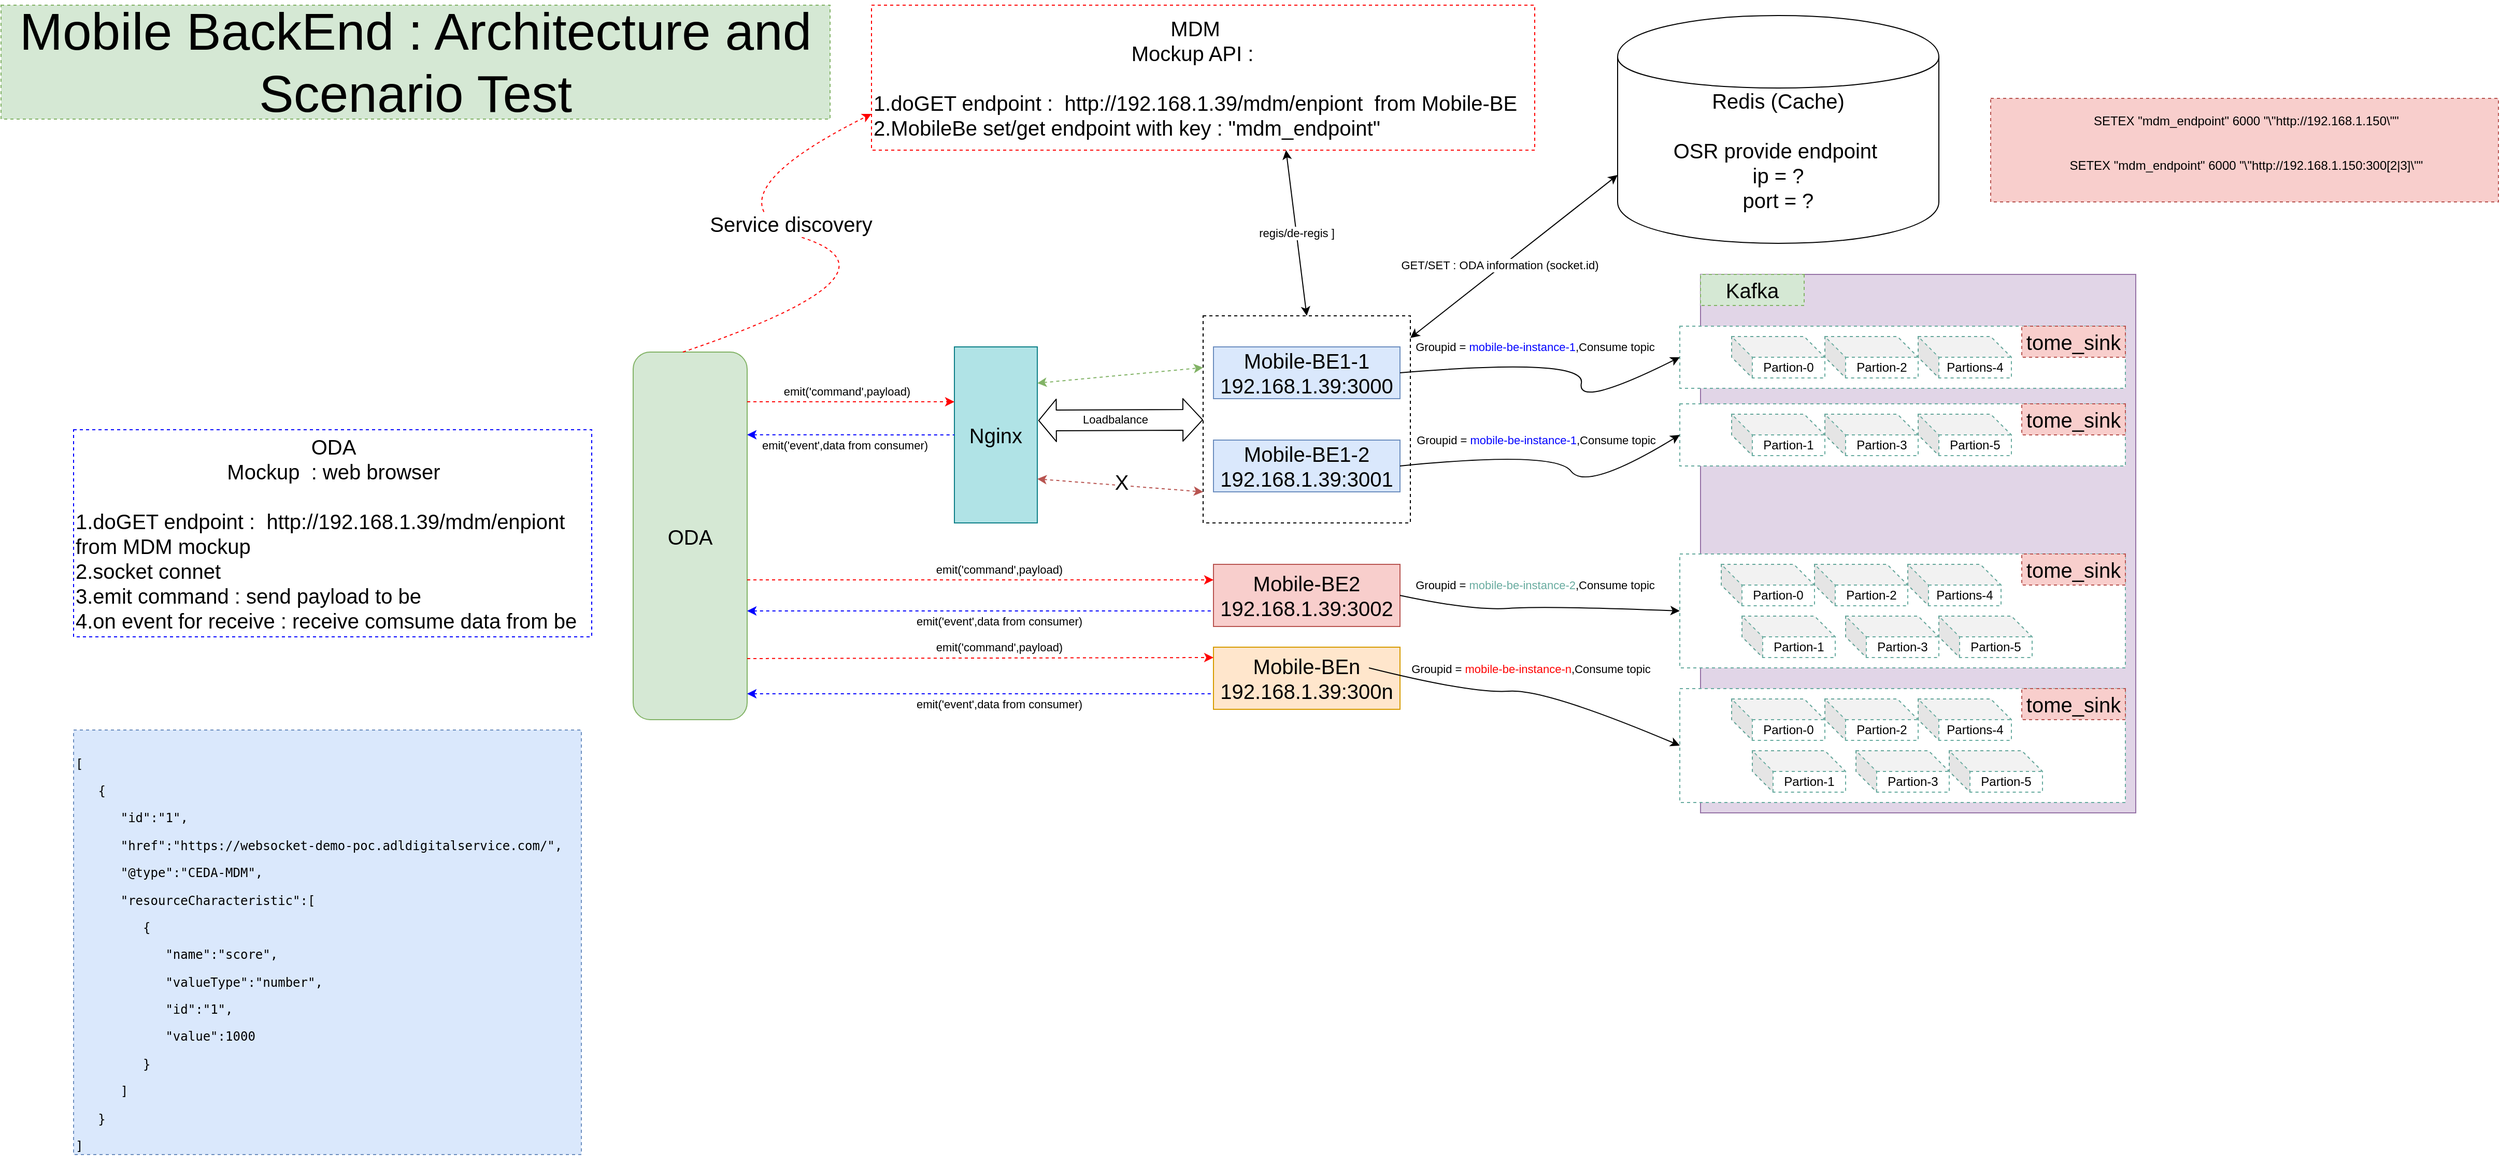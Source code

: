 <mxfile version="12.9.13" type="device"><diagram id="f9cICd6Nj4IJduiwM51x" name="Page-1"><mxGraphModel dx="2512" dy="814" grid="1" gridSize="10" guides="1" tooltips="1" connect="1" arrows="1" fold="1" page="1" pageScale="1" pageWidth="850" pageHeight="1100" math="0" shadow="0"><root><mxCell id="0"/><mxCell id="1" parent="0"/><mxCell id="GsWEXmvnLBFCEPjqeLr--7" value="" style="rounded=0;whiteSpace=wrap;html=1;fillColor=#e1d5e7;strokeColor=#9673a6;" parent="1" vertex="1"><mxGeometry x="800" y="280" width="420" height="520" as="geometry"/></mxCell><mxCell id="GsWEXmvnLBFCEPjqeLr--57" value="" style="rounded=0;whiteSpace=wrap;html=1;dashed=1;strokeColor=#67AB9F;" parent="1" vertex="1"><mxGeometry x="780" y="405" width="430" height="60" as="geometry"/></mxCell><mxCell id="GsWEXmvnLBFCEPjqeLr--56" value="" style="rounded=0;whiteSpace=wrap;html=1;dashed=1;strokeColor=#67AB9F;align=left;" parent="1" vertex="1"><mxGeometry x="780" y="330" width="430" height="60" as="geometry"/></mxCell><mxCell id="GsWEXmvnLBFCEPjqeLr--15" value="" style="rounded=0;whiteSpace=wrap;html=1;dashed=1;" parent="1" vertex="1"><mxGeometry x="320" y="320" width="200" height="200" as="geometry"/></mxCell><mxCell id="GsWEXmvnLBFCEPjqeLr--1" value="&lt;font style=&quot;font-size: 20px&quot;&gt;Mobile-BE1-1&lt;br&gt;192.168.1.39:3000&lt;/font&gt;" style="rounded=0;whiteSpace=wrap;html=1;fillColor=#dae8fc;strokeColor=#6c8ebf;" parent="1" vertex="1"><mxGeometry x="330" y="350" width="180" height="50" as="geometry"/></mxCell><mxCell id="GsWEXmvnLBFCEPjqeLr--2" value="&lt;font style=&quot;font-size: 20px&quot;&gt;Mobile-BE1-2&lt;br&gt;192.168.1.39:3001&lt;/font&gt;" style="rounded=0;whiteSpace=wrap;html=1;fillColor=#dae8fc;strokeColor=#6c8ebf;" parent="1" vertex="1"><mxGeometry x="330" y="440" width="180" height="50" as="geometry"/></mxCell><mxCell id="GsWEXmvnLBFCEPjqeLr--3" value="&lt;font style=&quot;font-size: 20px&quot;&gt;Mobile-BE2&lt;br&gt;192.168.1.39:3002&lt;/font&gt;" style="rounded=0;whiteSpace=wrap;html=1;fillColor=#f8cecc;strokeColor=#b85450;" parent="1" vertex="1"><mxGeometry x="330" y="560" width="180" height="60" as="geometry"/></mxCell><mxCell id="GsWEXmvnLBFCEPjqeLr--4" value="&lt;font style=&quot;font-size: 20px&quot;&gt;Mobile-BEn&lt;br&gt;192.168.1.39:300n&lt;/font&gt;" style="rounded=0;whiteSpace=wrap;html=1;fillColor=#ffe6cc;strokeColor=#d79b00;" parent="1" vertex="1"><mxGeometry x="330" y="640" width="180" height="60" as="geometry"/></mxCell><mxCell id="GsWEXmvnLBFCEPjqeLr--8" value="&lt;font style=&quot;font-size: 20px&quot;&gt;Redis (Cache)&lt;br&gt;&lt;br&gt;OSR provide endpoint&amp;nbsp;&lt;br&gt;ip = ?&lt;br&gt;port = ?&lt;br&gt;&lt;/font&gt;" style="shape=cylinder;whiteSpace=wrap;html=1;boundedLbl=1;backgroundOutline=1;" parent="1" vertex="1"><mxGeometry x="720" y="30" width="310" height="220" as="geometry"/></mxCell><mxCell id="GsWEXmvnLBFCEPjqeLr--9" value="&lt;font style=&quot;font-size: 20px&quot;&gt;Nginx&lt;/font&gt;" style="rounded=0;whiteSpace=wrap;html=1;fillColor=#b0e3e6;strokeColor=#0e8088;" parent="1" vertex="1"><mxGeometry x="80" y="350" width="80" height="170" as="geometry"/></mxCell><mxCell id="GsWEXmvnLBFCEPjqeLr--10" value="" style="curved=1;endArrow=classic;html=1;entryX=0;entryY=0.5;entryDx=0;entryDy=0;exitX=1;exitY=0.5;exitDx=0;exitDy=0;" parent="1" source="GsWEXmvnLBFCEPjqeLr--2" target="GsWEXmvnLBFCEPjqeLr--57" edge="1"><mxGeometry width="50" height="50" relative="1" as="geometry"><mxPoint x="480" y="380" as="sourcePoint"/><mxPoint x="530" y="330" as="targetPoint"/><Array as="points"><mxPoint x="660" y="450"/><mxPoint x="690" y="490"/></Array></mxGeometry></mxCell><mxCell id="GsWEXmvnLBFCEPjqeLr--28" value="Groupid = &lt;font color=&quot;#0000ff&quot;&gt;mobile-be-instance-1&lt;/font&gt;,Consume topic" style="edgeLabel;html=1;align=center;verticalAlign=middle;resizable=0;points=[];" parent="GsWEXmvnLBFCEPjqeLr--10" vertex="1" connectable="0"><mxGeometry x="-0.338" y="-7" relative="1" as="geometry"><mxPoint x="28.8" y="-21.92" as="offset"/></mxGeometry></mxCell><mxCell id="GsWEXmvnLBFCEPjqeLr--14" value="GET/SET : ODA information (socket.id)" style="endArrow=classic;startArrow=classic;html=1;exitX=0;exitY=0.7;exitDx=0;exitDy=0;" parent="1" source="GsWEXmvnLBFCEPjqeLr--8" target="GsWEXmvnLBFCEPjqeLr--15" edge="1"><mxGeometry x="0.119" y="-2" width="50" height="50" relative="1" as="geometry"><mxPoint x="410" y="240" as="sourcePoint"/><mxPoint x="460" y="190" as="targetPoint"/><mxPoint x="-1" as="offset"/></mxGeometry></mxCell><mxCell id="GsWEXmvnLBFCEPjqeLr--16" value="" style="shape=flexArrow;endArrow=classic;startArrow=classic;html=1;width=20;startSize=5.32;exitX=1.011;exitY=0.418;exitDx=0;exitDy=0;exitPerimeter=0;" parent="1" source="GsWEXmvnLBFCEPjqeLr--9" target="GsWEXmvnLBFCEPjqeLr--15" edge="1"><mxGeometry width="50" height="50" relative="1" as="geometry"><mxPoint x="160" y="434" as="sourcePoint"/><mxPoint x="322" y="434" as="targetPoint"/></mxGeometry></mxCell><mxCell id="GsWEXmvnLBFCEPjqeLr--17" value="Loadbalance" style="edgeLabel;html=1;align=center;verticalAlign=middle;resizable=0;points=[];rotation=0;" parent="GsWEXmvnLBFCEPjqeLr--16" vertex="1" connectable="0"><mxGeometry x="0.463" relative="1" as="geometry"><mxPoint x="-42.84" y="-0.59" as="offset"/></mxGeometry></mxCell><mxCell id="GsWEXmvnLBFCEPjqeLr--19" value="&lt;font style=&quot;font-size: 20px&quot;&gt;ODA&lt;/font&gt;" style="rounded=1;whiteSpace=wrap;html=1;fillColor=#d5e8d4;strokeColor=#82b366;" parent="1" vertex="1"><mxGeometry x="-230" y="355" width="110" height="355" as="geometry"/></mxCell><mxCell id="GsWEXmvnLBFCEPjqeLr--24" value="&lt;div style=&quot;text-align: center ; font-size: 20px&quot;&gt;&lt;font style=&quot;font-size: 20px&quot;&gt;MDM&lt;/font&gt;&lt;/div&gt;&lt;div style=&quot;text-align: center ; font-size: 20px&quot;&gt;&lt;span&gt;&lt;font style=&quot;font-size: 20px&quot;&gt;Mockup API :&amp;nbsp;&lt;/font&gt;&lt;/span&gt;&lt;/div&gt;&lt;font style=&quot;font-size: 20px&quot;&gt;&lt;br&gt;1.doGET endpoint :&amp;nbsp; http://192.168.1.39/mdm/enpiont&amp;nbsp; from Mobile-BE&lt;br&gt;2.MobileBe set/get endpoint with key : &quot;mdm_endpoint&quot;&lt;/font&gt;" style="rounded=0;whiteSpace=wrap;html=1;dashed=1;strokeColor=#FF0000;align=left;" parent="1" vertex="1"><mxGeometry y="20" width="640" height="140" as="geometry"/></mxCell><mxCell id="GsWEXmvnLBFCEPjqeLr--25" value="" style="curved=1;endArrow=classic;html=1;exitX=0.436;exitY=0;exitDx=0;exitDy=0;exitPerimeter=0;entryX=0;entryY=0.75;entryDx=0;entryDy=0;dashed=1;fillColor=#f8cecc;strokeColor=#FF0000;" parent="1" source="GsWEXmvnLBFCEPjqeLr--19" target="GsWEXmvnLBFCEPjqeLr--24" edge="1"><mxGeometry width="50" height="50" relative="1" as="geometry"><mxPoint x="-160" y="340" as="sourcePoint"/><mxPoint x="-110" y="290" as="targetPoint"/><Array as="points"><mxPoint x="40" y="280"/><mxPoint x="-170" y="210"/></Array></mxGeometry></mxCell><mxCell id="GsWEXmvnLBFCEPjqeLr--89" value="Service discovery" style="edgeLabel;html=1;align=center;verticalAlign=middle;resizable=0;points=[];fontSize=20;" parent="GsWEXmvnLBFCEPjqeLr--25" vertex="1" connectable="0"><mxGeometry x="0.121" y="-9" relative="1" as="geometry"><mxPoint as="offset"/></mxGeometry></mxCell><mxCell id="GsWEXmvnLBFCEPjqeLr--31" value="" style="endArrow=classic;startArrow=none;html=1;dashed=1;strokeColor=#FF0000;startFill=0;entryX=0;entryY=0.312;entryDx=0;entryDy=0;entryPerimeter=0;" parent="1" target="GsWEXmvnLBFCEPjqeLr--9" edge="1"><mxGeometry width="50" height="50" relative="1" as="geometry"><mxPoint x="-120" y="403" as="sourcePoint"/><mxPoint x="87" y="410" as="targetPoint"/></mxGeometry></mxCell><mxCell id="GsWEXmvnLBFCEPjqeLr--32" value="emit('command',payload)" style="edgeLabel;html=1;align=center;verticalAlign=middle;resizable=0;points=[];" parent="GsWEXmvnLBFCEPjqeLr--31" vertex="1" connectable="0"><mxGeometry x="0.194" y="-3" relative="1" as="geometry"><mxPoint x="-24" y="-13.01" as="offset"/></mxGeometry></mxCell><mxCell id="GsWEXmvnLBFCEPjqeLr--37" value="" style="endArrow=classic;startArrow=none;html=1;dashed=1;strokeColor=#FF0000;entryX=0;entryY=0.25;entryDx=0;entryDy=0;startFill=0;exitX=1;exitY=0.25;exitDx=0;exitDy=0;" parent="1" target="GsWEXmvnLBFCEPjqeLr--3" edge="1"><mxGeometry width="50" height="50" relative="1" as="geometry"><mxPoint x="-120" y="575" as="sourcePoint"/><mxPoint x="90.99" y="570" as="targetPoint"/></mxGeometry></mxCell><mxCell id="GsWEXmvnLBFCEPjqeLr--38" value="emit('command',payload)" style="edgeLabel;html=1;align=center;verticalAlign=middle;resizable=0;points=[];" parent="GsWEXmvnLBFCEPjqeLr--37" vertex="1" connectable="0"><mxGeometry x="0.194" y="-3" relative="1" as="geometry"><mxPoint x="-26.01" y="-13.39" as="offset"/></mxGeometry></mxCell><mxCell id="GsWEXmvnLBFCEPjqeLr--39" value="" style="endArrow=classic;startArrow=none;html=1;dashed=1;strokeColor=#FF0000;startFill=0;" parent="1" edge="1"><mxGeometry width="50" height="50" relative="1" as="geometry"><mxPoint x="-120" y="650.98" as="sourcePoint"/><mxPoint x="330" y="650" as="targetPoint"/></mxGeometry></mxCell><mxCell id="GsWEXmvnLBFCEPjqeLr--40" value="emit('command',payload)" style="edgeLabel;html=1;align=center;verticalAlign=middle;resizable=0;points=[];" parent="GsWEXmvnLBFCEPjqeLr--39" vertex="1" connectable="0"><mxGeometry x="0.194" y="-3" relative="1" as="geometry"><mxPoint x="-26.01" y="-13.39" as="offset"/></mxGeometry></mxCell><mxCell id="GsWEXmvnLBFCEPjqeLr--41" value="" style="endArrow=none;startArrow=classic;html=1;dashed=1;strokeColor=#0000FF;entryX=0;entryY=0.75;entryDx=0;entryDy=0;startFill=1;endFill=0;exitX=1;exitY=0.75;exitDx=0;exitDy=0;" parent="1" target="GsWEXmvnLBFCEPjqeLr--4" edge="1"><mxGeometry width="50" height="50" relative="1" as="geometry"><mxPoint x="-120" y="685" as="sourcePoint"/><mxPoint x="360" y="670" as="targetPoint"/></mxGeometry></mxCell><mxCell id="GsWEXmvnLBFCEPjqeLr--42" value="emit('event',data from consumer)" style="edgeLabel;html=1;align=center;verticalAlign=middle;resizable=0;points=[];" parent="GsWEXmvnLBFCEPjqeLr--41" vertex="1" connectable="0"><mxGeometry x="0.194" y="-3" relative="1" as="geometry"><mxPoint x="-26.01" y="6.61" as="offset"/></mxGeometry></mxCell><mxCell id="GsWEXmvnLBFCEPjqeLr--43" value="" style="endArrow=none;startArrow=classic;html=1;dashed=1;strokeColor=#0000FF;entryX=0;entryY=0.75;entryDx=0;entryDy=0;startFill=1;endFill=0;exitX=1;exitY=0.75;exitDx=0;exitDy=0;" parent="1" target="GsWEXmvnLBFCEPjqeLr--3" edge="1"><mxGeometry width="50" height="50" relative="1" as="geometry"><mxPoint x="-120" y="605" as="sourcePoint"/><mxPoint x="360" y="590" as="targetPoint"/></mxGeometry></mxCell><mxCell id="GsWEXmvnLBFCEPjqeLr--44" value="emit('event',data from consumer)" style="edgeLabel;html=1;align=center;verticalAlign=middle;resizable=0;points=[];" parent="GsWEXmvnLBFCEPjqeLr--43" vertex="1" connectable="0"><mxGeometry x="0.194" y="-3" relative="1" as="geometry"><mxPoint x="-26.01" y="6.61" as="offset"/></mxGeometry></mxCell><mxCell id="GsWEXmvnLBFCEPjqeLr--45" value="" style="endArrow=none;startArrow=classic;html=1;dashed=1;strokeColor=#0000FF;startFill=1;endFill=0;exitX=1;exitY=0.225;exitDx=0;exitDy=0;exitPerimeter=0;" parent="1" source="GsWEXmvnLBFCEPjqeLr--19" target="GsWEXmvnLBFCEPjqeLr--9" edge="1"><mxGeometry width="50" height="50" relative="1" as="geometry"><mxPoint x="-90" y="475.48" as="sourcePoint"/><mxPoint x="70" y="470" as="targetPoint"/></mxGeometry></mxCell><mxCell id="GsWEXmvnLBFCEPjqeLr--46" value="emit('event',data from consumer)" style="edgeLabel;html=1;align=center;verticalAlign=middle;resizable=0;points=[];" parent="GsWEXmvnLBFCEPjqeLr--45" vertex="1" connectable="0"><mxGeometry x="0.194" y="-3" relative="1" as="geometry"><mxPoint x="-26.01" y="6.61" as="offset"/></mxGeometry></mxCell><mxCell id="GsWEXmvnLBFCEPjqeLr--49" value="Partion-0" style="shape=cube;whiteSpace=wrap;html=1;boundedLbl=1;backgroundOutline=1;darkOpacity=0.05;darkOpacity2=0.1;dashed=1;strokeColor=#67AB9F;" parent="1" vertex="1"><mxGeometry x="830" y="340" width="90" height="40" as="geometry"/></mxCell><mxCell id="GsWEXmvnLBFCEPjqeLr--50" value="Partion-2" style="shape=cube;whiteSpace=wrap;html=1;boundedLbl=1;backgroundOutline=1;darkOpacity=0.05;darkOpacity2=0.1;dashed=1;strokeColor=#67AB9F;" parent="1" vertex="1"><mxGeometry x="920" y="340" width="90" height="40" as="geometry"/></mxCell><mxCell id="GsWEXmvnLBFCEPjqeLr--51" value="Partions-4" style="shape=cube;whiteSpace=wrap;html=1;boundedLbl=1;backgroundOutline=1;darkOpacity=0.05;darkOpacity2=0.1;dashed=1;strokeColor=#67AB9F;" parent="1" vertex="1"><mxGeometry x="1010" y="340" width="90" height="40" as="geometry"/></mxCell><mxCell id="GsWEXmvnLBFCEPjqeLr--53" value="Partion-1" style="shape=cube;whiteSpace=wrap;html=1;boundedLbl=1;backgroundOutline=1;darkOpacity=0.05;darkOpacity2=0.1;dashed=1;strokeColor=#67AB9F;" parent="1" vertex="1"><mxGeometry x="830" y="415" width="90" height="40" as="geometry"/></mxCell><mxCell id="GsWEXmvnLBFCEPjqeLr--54" value="Partion-3" style="shape=cube;whiteSpace=wrap;html=1;boundedLbl=1;backgroundOutline=1;darkOpacity=0.05;darkOpacity2=0.1;dashed=1;strokeColor=#67AB9F;" parent="1" vertex="1"><mxGeometry x="920" y="415" width="90" height="40" as="geometry"/></mxCell><mxCell id="GsWEXmvnLBFCEPjqeLr--55" value="Partion-5" style="shape=cube;whiteSpace=wrap;html=1;boundedLbl=1;backgroundOutline=1;darkOpacity=0.05;darkOpacity2=0.1;dashed=1;strokeColor=#67AB9F;" parent="1" vertex="1"><mxGeometry x="1010" y="415" width="90" height="40" as="geometry"/></mxCell><mxCell id="GsWEXmvnLBFCEPjqeLr--58" value="" style="rounded=0;whiteSpace=wrap;html=1;dashed=1;strokeColor=#67AB9F;" parent="1" vertex="1"><mxGeometry x="780" y="550" width="430" height="110" as="geometry"/></mxCell><mxCell id="GsWEXmvnLBFCEPjqeLr--59" value="Partion-0" style="shape=cube;whiteSpace=wrap;html=1;boundedLbl=1;backgroundOutline=1;darkOpacity=0.05;darkOpacity2=0.1;dashed=1;strokeColor=#67AB9F;" parent="1" vertex="1"><mxGeometry x="820" y="560" width="90" height="40" as="geometry"/></mxCell><mxCell id="GsWEXmvnLBFCEPjqeLr--60" value="Partion-2" style="shape=cube;whiteSpace=wrap;html=1;boundedLbl=1;backgroundOutline=1;darkOpacity=0.05;darkOpacity2=0.1;dashed=1;strokeColor=#67AB9F;" parent="1" vertex="1"><mxGeometry x="910" y="560" width="90" height="40" as="geometry"/></mxCell><mxCell id="GsWEXmvnLBFCEPjqeLr--61" value="Partions-4" style="shape=cube;whiteSpace=wrap;html=1;boundedLbl=1;backgroundOutline=1;darkOpacity=0.05;darkOpacity2=0.1;dashed=1;strokeColor=#67AB9F;" parent="1" vertex="1"><mxGeometry x="1000" y="560" width="90" height="40" as="geometry"/></mxCell><mxCell id="GsWEXmvnLBFCEPjqeLr--62" value="Partion-1" style="shape=cube;whiteSpace=wrap;html=1;boundedLbl=1;backgroundOutline=1;darkOpacity=0.05;darkOpacity2=0.1;dashed=1;strokeColor=#67AB9F;" parent="1" vertex="1"><mxGeometry x="840" y="610" width="90" height="40" as="geometry"/></mxCell><mxCell id="GsWEXmvnLBFCEPjqeLr--63" value="Partion-3" style="shape=cube;whiteSpace=wrap;html=1;boundedLbl=1;backgroundOutline=1;darkOpacity=0.05;darkOpacity2=0.1;dashed=1;strokeColor=#67AB9F;" parent="1" vertex="1"><mxGeometry x="940" y="610" width="90" height="40" as="geometry"/></mxCell><mxCell id="GsWEXmvnLBFCEPjqeLr--64" value="Partion-5" style="shape=cube;whiteSpace=wrap;html=1;boundedLbl=1;backgroundOutline=1;darkOpacity=0.05;darkOpacity2=0.1;dashed=1;strokeColor=#67AB9F;" parent="1" vertex="1"><mxGeometry x="1030" y="610" width="90" height="40" as="geometry"/></mxCell><mxCell id="GsWEXmvnLBFCEPjqeLr--65" value="" style="curved=1;endArrow=classic;html=1;entryX=0;entryY=0.5;entryDx=0;entryDy=0;exitX=1;exitY=0.5;exitDx=0;exitDy=0;" parent="1" source="GsWEXmvnLBFCEPjqeLr--1" target="GsWEXmvnLBFCEPjqeLr--56" edge="1"><mxGeometry width="50" height="50" relative="1" as="geometry"><mxPoint x="520" y="380" as="sourcePoint"/><mxPoint x="780" y="345" as="targetPoint"/><Array as="points"><mxPoint x="690" y="360"/><mxPoint x="680" y="410"/></Array></mxGeometry></mxCell><mxCell id="GsWEXmvnLBFCEPjqeLr--66" value="Groupid = &lt;font color=&quot;#0000ff&quot;&gt;mobile-be-instance-1&lt;/font&gt;,Consume topic" style="edgeLabel;html=1;align=center;verticalAlign=middle;resizable=0;points=[];" parent="GsWEXmvnLBFCEPjqeLr--65" vertex="1" connectable="0"><mxGeometry x="-0.338" y="-7" relative="1" as="geometry"><mxPoint x="15.81" y="-22.51" as="offset"/></mxGeometry></mxCell><mxCell id="GsWEXmvnLBFCEPjqeLr--67" value="" style="curved=1;endArrow=classic;html=1;entryX=0;entryY=0.5;entryDx=0;entryDy=0;exitX=1;exitY=0.5;exitDx=0;exitDy=0;" parent="1" source="GsWEXmvnLBFCEPjqeLr--3" target="GsWEXmvnLBFCEPjqeLr--58" edge="1"><mxGeometry width="50" height="50" relative="1" as="geometry"><mxPoint x="480" y="580" as="sourcePoint"/><mxPoint x="740" y="545" as="targetPoint"/><Array as="points"><mxPoint x="580" y="605"/><mxPoint x="650" y="600"/></Array></mxGeometry></mxCell><mxCell id="GsWEXmvnLBFCEPjqeLr--68" value="Groupid = &lt;font color=&quot;#67ab9f&quot;&gt;mobile-be-instance-2&lt;/font&gt;,Consume topic" style="edgeLabel;html=1;align=center;verticalAlign=middle;resizable=0;points=[];" parent="GsWEXmvnLBFCEPjqeLr--67" vertex="1" connectable="0"><mxGeometry x="-0.338" y="-7" relative="1" as="geometry"><mxPoint x="41.14" y="-30.67" as="offset"/></mxGeometry></mxCell><mxCell id="GsWEXmvnLBFCEPjqeLr--69" value="" style="curved=1;endArrow=classic;html=1;entryX=0;entryY=0.5;entryDx=0;entryDy=0;exitX=1;exitY=0.75;exitDx=0;exitDy=0;" parent="1" target="GsWEXmvnLBFCEPjqeLr--71" edge="1"><mxGeometry width="50" height="50" relative="1" as="geometry"><mxPoint x="480" y="660" as="sourcePoint"/><mxPoint x="780" y="685" as="targetPoint"/><Array as="points"><mxPoint x="580" y="685"/><mxPoint x="650" y="680"/></Array></mxGeometry></mxCell><mxCell id="GsWEXmvnLBFCEPjqeLr--70" value="Groupid = &lt;font color=&quot;#ff0000&quot;&gt;mobile-be-instance-n&lt;/font&gt;,Consume topic" style="edgeLabel;html=1;align=center;verticalAlign=middle;resizable=0;points=[];" parent="GsWEXmvnLBFCEPjqeLr--69" vertex="1" connectable="0"><mxGeometry x="-0.338" y="-7" relative="1" as="geometry"><mxPoint x="54.68" y="-31.04" as="offset"/></mxGeometry></mxCell><mxCell id="GsWEXmvnLBFCEPjqeLr--71" value="" style="rounded=0;whiteSpace=wrap;html=1;dashed=1;strokeColor=#67AB9F;" parent="1" vertex="1"><mxGeometry x="780" y="680" width="430" height="110" as="geometry"/></mxCell><mxCell id="GsWEXmvnLBFCEPjqeLr--72" value="Partion-0" style="shape=cube;whiteSpace=wrap;html=1;boundedLbl=1;backgroundOutline=1;darkOpacity=0.05;darkOpacity2=0.1;dashed=1;strokeColor=#67AB9F;" parent="1" vertex="1"><mxGeometry x="830" y="690" width="90" height="40" as="geometry"/></mxCell><mxCell id="GsWEXmvnLBFCEPjqeLr--73" value="Partion-2" style="shape=cube;whiteSpace=wrap;html=1;boundedLbl=1;backgroundOutline=1;darkOpacity=0.05;darkOpacity2=0.1;dashed=1;strokeColor=#67AB9F;" parent="1" vertex="1"><mxGeometry x="920" y="690" width="90" height="40" as="geometry"/></mxCell><mxCell id="GsWEXmvnLBFCEPjqeLr--74" value="Partions-4" style="shape=cube;whiteSpace=wrap;html=1;boundedLbl=1;backgroundOutline=1;darkOpacity=0.05;darkOpacity2=0.1;dashed=1;strokeColor=#67AB9F;" parent="1" vertex="1"><mxGeometry x="1010" y="690" width="90" height="40" as="geometry"/></mxCell><mxCell id="GsWEXmvnLBFCEPjqeLr--75" value="Partion-1" style="shape=cube;whiteSpace=wrap;html=1;boundedLbl=1;backgroundOutline=1;darkOpacity=0.05;darkOpacity2=0.1;dashed=1;strokeColor=#67AB9F;" parent="1" vertex="1"><mxGeometry x="850" y="740" width="90" height="40" as="geometry"/></mxCell><mxCell id="GsWEXmvnLBFCEPjqeLr--76" value="Partion-3" style="shape=cube;whiteSpace=wrap;html=1;boundedLbl=1;backgroundOutline=1;darkOpacity=0.05;darkOpacity2=0.1;dashed=1;strokeColor=#67AB9F;" parent="1" vertex="1"><mxGeometry x="950" y="740" width="90" height="40" as="geometry"/></mxCell><mxCell id="GsWEXmvnLBFCEPjqeLr--77" value="Partion-5" style="shape=cube;whiteSpace=wrap;html=1;boundedLbl=1;backgroundOutline=1;darkOpacity=0.05;darkOpacity2=0.1;dashed=1;strokeColor=#67AB9F;" parent="1" vertex="1"><mxGeometry x="1040" y="740" width="90" height="40" as="geometry"/></mxCell><mxCell id="GsWEXmvnLBFCEPjqeLr--79" value="&lt;font style=&quot;font-size: 20px&quot;&gt;tome_sink&lt;/font&gt;" style="text;html=1;strokeColor=#b85450;fillColor=#f8cecc;align=center;verticalAlign=middle;whiteSpace=wrap;rounded=0;dashed=1;direction=south;" parent="1" vertex="1"><mxGeometry x="1110" y="330" width="100" height="30" as="geometry"/></mxCell><mxCell id="GsWEXmvnLBFCEPjqeLr--82" value="&lt;div style=&quot;text-align: center ; font-size: 20px&quot;&gt;&lt;font style=&quot;font-size: 20px&quot;&gt;ODA&lt;/font&gt;&lt;/div&gt;&lt;div style=&quot;text-align: center ; font-size: 20px&quot;&gt;&lt;span&gt;&lt;font style=&quot;font-size: 20px&quot;&gt;Mockup&amp;nbsp; : web browser&lt;/font&gt;&lt;/span&gt;&lt;/div&gt;&lt;font style=&quot;font-size: 20px&quot;&gt;&lt;br&gt;1.doGET endpoint :&amp;nbsp; http://192.168.1.39/mdm/enpiont&amp;nbsp; from MDM mockup&lt;br&gt;2.socket connet&amp;nbsp;&lt;br&gt;3.emit command : send payload to be&amp;nbsp;&amp;nbsp;&lt;br&gt;4.on event for receive : receive comsume data from be&lt;/font&gt;" style="rounded=0;whiteSpace=wrap;html=1;dashed=1;strokeColor=#0000FF;align=left;" parent="1" vertex="1"><mxGeometry x="-770" y="430" width="500" height="200" as="geometry"/></mxCell><mxCell id="GsWEXmvnLBFCEPjqeLr--83" value="&lt;font style=&quot;font-size: 50px&quot;&gt;Mobile BackEnd : Architecture and Scenario Test&lt;/font&gt;" style="text;html=1;strokeColor=#82b366;fillColor=#d5e8d4;align=center;verticalAlign=middle;whiteSpace=wrap;rounded=0;dashed=1;" parent="1" vertex="1"><mxGeometry x="-840" y="20" width="800" height="110" as="geometry"/></mxCell><mxCell id="GsWEXmvnLBFCEPjqeLr--85" value="&lt;font style=&quot;font-size: 20px&quot;&gt;tome_sink&lt;/font&gt;" style="text;html=1;strokeColor=#b85450;fillColor=#f8cecc;align=center;verticalAlign=middle;whiteSpace=wrap;rounded=0;dashed=1;direction=south;" parent="1" vertex="1"><mxGeometry x="1110" y="405" width="100" height="30" as="geometry"/></mxCell><mxCell id="GsWEXmvnLBFCEPjqeLr--86" value="&lt;font style=&quot;font-size: 20px&quot;&gt;tome_sink&lt;/font&gt;" style="text;html=1;strokeColor=#b85450;fillColor=#f8cecc;align=center;verticalAlign=middle;whiteSpace=wrap;rounded=0;dashed=1;direction=south;" parent="1" vertex="1"><mxGeometry x="1110" y="550" width="100" height="30" as="geometry"/></mxCell><mxCell id="GsWEXmvnLBFCEPjqeLr--87" value="&lt;font style=&quot;font-size: 20px&quot;&gt;tome_sink&lt;/font&gt;" style="text;html=1;strokeColor=#b85450;fillColor=#f8cecc;align=center;verticalAlign=middle;whiteSpace=wrap;rounded=0;dashed=1;direction=south;" parent="1" vertex="1"><mxGeometry x="1110" y="680" width="100" height="30" as="geometry"/></mxCell><mxCell id="GsWEXmvnLBFCEPjqeLr--88" value="&lt;font style=&quot;font-size: 20px&quot;&gt;Kafka&lt;/font&gt;" style="text;html=1;strokeColor=#82b366;fillColor=#d5e8d4;align=center;verticalAlign=middle;whiteSpace=wrap;rounded=0;dashed=1;direction=south;" parent="1" vertex="1"><mxGeometry x="800" y="280" width="100" height="30" as="geometry"/></mxCell><mxCell id="GsWEXmvnLBFCEPjqeLr--90" value="&lt;font style=&quot;font-size: 12px&quot;&gt;&lt;br&gt;&lt;/font&gt;&lt;pre class=&quot; CodeMirror-line &quot; style=&quot;font-size: 12px&quot;&gt;&lt;span&gt;&lt;span class=&quot;CodeMirror-widget&quot;&gt;&lt;span&gt;&lt;span&gt;&lt;font style=&quot;font-size: 12px&quot;&gt;[&lt;/font&gt;&lt;/span&gt;&lt;/span&gt;&lt;/span&gt;&lt;/span&gt;&lt;/pre&gt;&lt;pre class=&quot; CodeMirror-line &quot; style=&quot;font-size: 12px&quot;&gt;&lt;span&gt;&lt;font style=&quot;font-size: 12px&quot;&gt;   &lt;span class=&quot;CodeMirror-widget&quot;&gt;&lt;span&gt;&lt;span&gt;{&lt;/span&gt;&lt;/span&gt;&lt;/span&gt;&lt;/font&gt;&lt;/span&gt;&lt;/pre&gt;&lt;pre class=&quot; CodeMirror-line &quot; style=&quot;font-size: 12px&quot;&gt;&lt;span&gt;&lt;font style=&quot;font-size: 12px&quot;&gt;      &lt;span class=&quot;cm-string cm-property&quot;&gt;&quot;id&quot;&lt;/span&gt;:&lt;span class=&quot;cm-string&quot;&gt;&quot;1&quot;&lt;/span&gt;,&lt;/font&gt;&lt;/span&gt;&lt;/pre&gt;&lt;pre class=&quot; CodeMirror-line &quot; style=&quot;font-size: 12px&quot;&gt;&lt;span&gt;&lt;font style=&quot;font-size: 12px&quot;&gt;      &lt;span class=&quot;cm-string cm-property&quot;&gt;&quot;href&quot;&lt;/span&gt;:&lt;span class=&quot;cm-string&quot;&gt;&quot;https://websocket-demo-poc.adldigitalservice.com/&quot;&lt;/span&gt;,&lt;/font&gt;&lt;/span&gt;&lt;/pre&gt;&lt;pre class=&quot; CodeMirror-line &quot; style=&quot;font-size: 12px&quot;&gt;&lt;span&gt;&lt;font style=&quot;font-size: 12px&quot;&gt;      &lt;span class=&quot;cm-string cm-property&quot;&gt;&quot;@type&quot;&lt;/span&gt;:&lt;span class=&quot;cm-string&quot;&gt;&quot;CEDA-MDM&quot;&lt;/span&gt;,&lt;/font&gt;&lt;/span&gt;&lt;/pre&gt;&lt;pre class=&quot; CodeMirror-line &quot; style=&quot;font-size: 12px&quot;&gt;&lt;span&gt;&lt;font style=&quot;font-size: 12px&quot;&gt;      &lt;span class=&quot;cm-string cm-property&quot;&gt;&quot;resourceCharacteristic&quot;&lt;/span&gt;:&lt;span class=&quot;CodeMirror-widget&quot;&gt;&lt;span&gt;&lt;span&gt;[&lt;/span&gt;&lt;/span&gt;&lt;/span&gt;&lt;/font&gt;&lt;/span&gt;&lt;/pre&gt;&lt;pre class=&quot; CodeMirror-line &quot; style=&quot;font-size: 12px&quot;&gt;&lt;span&gt;&lt;font style=&quot;font-size: 12px&quot;&gt;         &lt;span class=&quot;CodeMirror-widget&quot;&gt;&lt;span&gt;&lt;span&gt;{&lt;/span&gt;&lt;/span&gt;&lt;/span&gt;&lt;/font&gt;&lt;/span&gt;&lt;/pre&gt;&lt;pre class=&quot; CodeMirror-line &quot; style=&quot;font-size: 12px&quot;&gt;&lt;span&gt;&lt;font style=&quot;font-size: 12px&quot;&gt;            &lt;span class=&quot;cm-string cm-property&quot;&gt;&quot;name&quot;&lt;/span&gt;:&lt;span class=&quot;cm-string&quot;&gt;&quot;score&quot;&lt;/span&gt;,&lt;/font&gt;&lt;/span&gt;&lt;/pre&gt;&lt;pre class=&quot; CodeMirror-line &quot; style=&quot;font-size: 12px&quot;&gt;&lt;span&gt;&lt;font style=&quot;font-size: 12px&quot;&gt;            &lt;span class=&quot;cm-string cm-property&quot;&gt;&quot;valueType&quot;&lt;/span&gt;:&lt;span class=&quot;cm-string&quot;&gt;&quot;number&quot;&lt;/span&gt;,&lt;/font&gt;&lt;/span&gt;&lt;/pre&gt;&lt;pre class=&quot; CodeMirror-line &quot; style=&quot;font-size: 12px&quot;&gt;&lt;span&gt;&lt;font style=&quot;font-size: 12px&quot;&gt;            &lt;span class=&quot;cm-string cm-property&quot;&gt;&quot;id&quot;&lt;/span&gt;:&lt;span class=&quot;cm-string&quot;&gt;&quot;1&quot;&lt;/span&gt;,&lt;/font&gt;&lt;/span&gt;&lt;/pre&gt;&lt;pre class=&quot; CodeMirror-line &quot; style=&quot;font-size: 12px&quot;&gt;&lt;span&gt;&lt;font style=&quot;font-size: 12px&quot;&gt;            &lt;span class=&quot;cm-string cm-property&quot;&gt;&quot;value&quot;&lt;/span&gt;:&lt;span class=&quot;cm-number&quot;&gt;1000&lt;/span&gt;&lt;/font&gt;&lt;/span&gt;&lt;/pre&gt;&lt;pre class=&quot; CodeMirror-line &quot; style=&quot;font-size: 12px&quot;&gt;&lt;span&gt;&lt;font style=&quot;font-size: 12px&quot;&gt;         }&lt;/font&gt;&lt;/span&gt;&lt;/pre&gt;&lt;pre class=&quot; CodeMirror-line &quot; style=&quot;font-size: 12px&quot;&gt;&lt;span&gt;&lt;font style=&quot;font-size: 12px&quot;&gt;      ]&lt;/font&gt;&lt;/span&gt;&lt;/pre&gt;&lt;pre class=&quot; CodeMirror-line &quot; style=&quot;font-size: 12px&quot;&gt;&lt;span&gt;&lt;font style=&quot;font-size: 12px&quot;&gt;   }&lt;/font&gt;&lt;/span&gt;&lt;/pre&gt;&lt;pre class=&quot; CodeMirror-line &quot; style=&quot;font-size: 12px&quot;&gt;&lt;span&gt;&lt;font style=&quot;font-size: 12px&quot;&gt;]&lt;/font&gt;&lt;/span&gt;&lt;/pre&gt;" style="text;html=1;strokeColor=#6c8ebf;fillColor=#dae8fc;align=left;verticalAlign=middle;whiteSpace=wrap;rounded=0;dashed=1;fontSize=20;" parent="1" vertex="1"><mxGeometry x="-770" y="720" width="490" height="410" as="geometry"/></mxCell><mxCell id="GsWEXmvnLBFCEPjqeLr--91" value="&lt;div style=&quot;font-size: 12px&quot;&gt;&lt;font style=&quot;font-size: 12px&quot;&gt;&amp;nbsp;SETEX &quot;mdm_endpoint&quot; 6000 &quot;\&quot;http://192.168.1.150\&quot;&quot;&lt;/font&gt;&lt;/div&gt;&lt;div style=&quot;font-size: 12px&quot;&gt;&lt;font style=&quot;font-size: 12px&quot;&gt;&lt;br&gt;&lt;/font&gt;&lt;/div&gt;&lt;div style=&quot;font-size: 12px&quot;&gt;&lt;font style=&quot;font-size: 12px&quot;&gt;&lt;br&gt;&lt;/font&gt;&lt;/div&gt;&lt;div style=&quot;font-size: 12px&quot;&gt;&lt;div&gt;&lt;font style=&quot;font-size: 12px&quot;&gt;&amp;nbsp;SETEX &quot;mdm_endpoint&quot; 6000 &quot;\&quot;http://192.168.1.150:300[2|3]\&quot;&quot;&lt;/font&gt;&lt;/div&gt;&lt;div&gt;&lt;br&gt;&lt;/div&gt;&lt;/div&gt;" style="text;html=1;strokeColor=#b85450;fillColor=#f8cecc;align=center;verticalAlign=middle;whiteSpace=wrap;rounded=0;dashed=1;fontSize=20;" parent="1" vertex="1"><mxGeometry x="1080" y="110" width="490" height="100" as="geometry"/></mxCell><mxCell id="GsWEXmvnLBFCEPjqeLr--92" value="" style="endArrow=classic;startArrow=classic;html=1;dashed=1;strokeColor=#82b366;fontSize=20;entryX=0;entryY=0.25;entryDx=0;entryDy=0;fillColor=#d5e8d4;" parent="1" target="GsWEXmvnLBFCEPjqeLr--15" edge="1"><mxGeometry width="50" height="50" relative="1" as="geometry"><mxPoint x="160" y="385" as="sourcePoint"/><mxPoint x="210" y="335" as="targetPoint"/></mxGeometry></mxCell><mxCell id="GsWEXmvnLBFCEPjqeLr--93" value="" style="endArrow=classic;startArrow=classic;html=1;dashed=1;strokeColor=#b85450;fontSize=20;entryX=0;entryY=0.25;entryDx=0;entryDy=0;exitX=1;exitY=0.75;exitDx=0;exitDy=0;fillColor=#f8cecc;" parent="1" source="GsWEXmvnLBFCEPjqeLr--9" edge="1"><mxGeometry width="50" height="50" relative="1" as="geometry"><mxPoint x="160" y="505" as="sourcePoint"/><mxPoint x="320" y="490" as="targetPoint"/></mxGeometry></mxCell><mxCell id="GsWEXmvnLBFCEPjqeLr--94" value="X" style="edgeLabel;html=1;align=center;verticalAlign=middle;resizable=0;points=[];fontSize=20;" parent="GsWEXmvnLBFCEPjqeLr--93" vertex="1" connectable="0"><mxGeometry x="0.276" y="-1" relative="1" as="geometry"><mxPoint x="-21.61" y="-6.44" as="offset"/></mxGeometry></mxCell><mxCell id="qQA0lZkmYueDrtkzi81h-1" value="regis/de-regis ]" style="endArrow=classic;startArrow=classic;html=1;exitX=0.5;exitY=0;exitDx=0;exitDy=0;" parent="1" source="GsWEXmvnLBFCEPjqeLr--15" edge="1"><mxGeometry width="50" height="50" relative="1" as="geometry"><mxPoint x="350" y="210" as="sourcePoint"/><mxPoint x="400" y="160" as="targetPoint"/></mxGeometry></mxCell></root></mxGraphModel></diagram></mxfile>